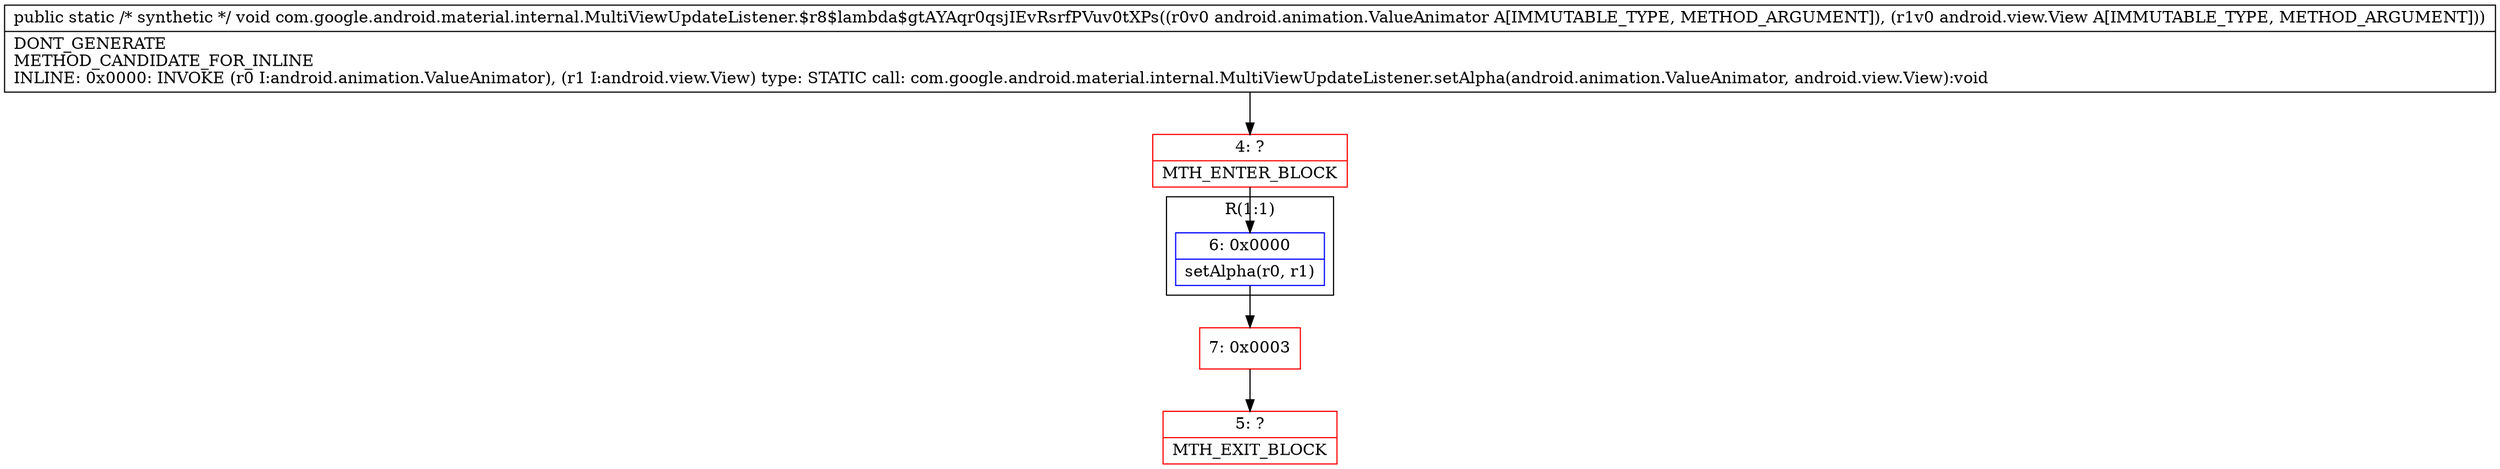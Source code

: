 digraph "CFG forcom.google.android.material.internal.MultiViewUpdateListener.$r8$lambda$gtAYAqr0qsjIEvRsrfPVuv0tXPs(Landroid\/animation\/ValueAnimator;Landroid\/view\/View;)V" {
subgraph cluster_Region_2139490491 {
label = "R(1:1)";
node [shape=record,color=blue];
Node_6 [shape=record,label="{6\:\ 0x0000|setAlpha(r0, r1)\l}"];
}
Node_4 [shape=record,color=red,label="{4\:\ ?|MTH_ENTER_BLOCK\l}"];
Node_7 [shape=record,color=red,label="{7\:\ 0x0003}"];
Node_5 [shape=record,color=red,label="{5\:\ ?|MTH_EXIT_BLOCK\l}"];
MethodNode[shape=record,label="{public static \/* synthetic *\/ void com.google.android.material.internal.MultiViewUpdateListener.$r8$lambda$gtAYAqr0qsjIEvRsrfPVuv0tXPs((r0v0 android.animation.ValueAnimator A[IMMUTABLE_TYPE, METHOD_ARGUMENT]), (r1v0 android.view.View A[IMMUTABLE_TYPE, METHOD_ARGUMENT]))  | DONT_GENERATE\lMETHOD_CANDIDATE_FOR_INLINE\lINLINE: 0x0000: INVOKE  (r0 I:android.animation.ValueAnimator), (r1 I:android.view.View) type: STATIC call: com.google.android.material.internal.MultiViewUpdateListener.setAlpha(android.animation.ValueAnimator, android.view.View):void\l}"];
MethodNode -> Node_4;Node_6 -> Node_7;
Node_4 -> Node_6;
Node_7 -> Node_5;
}

